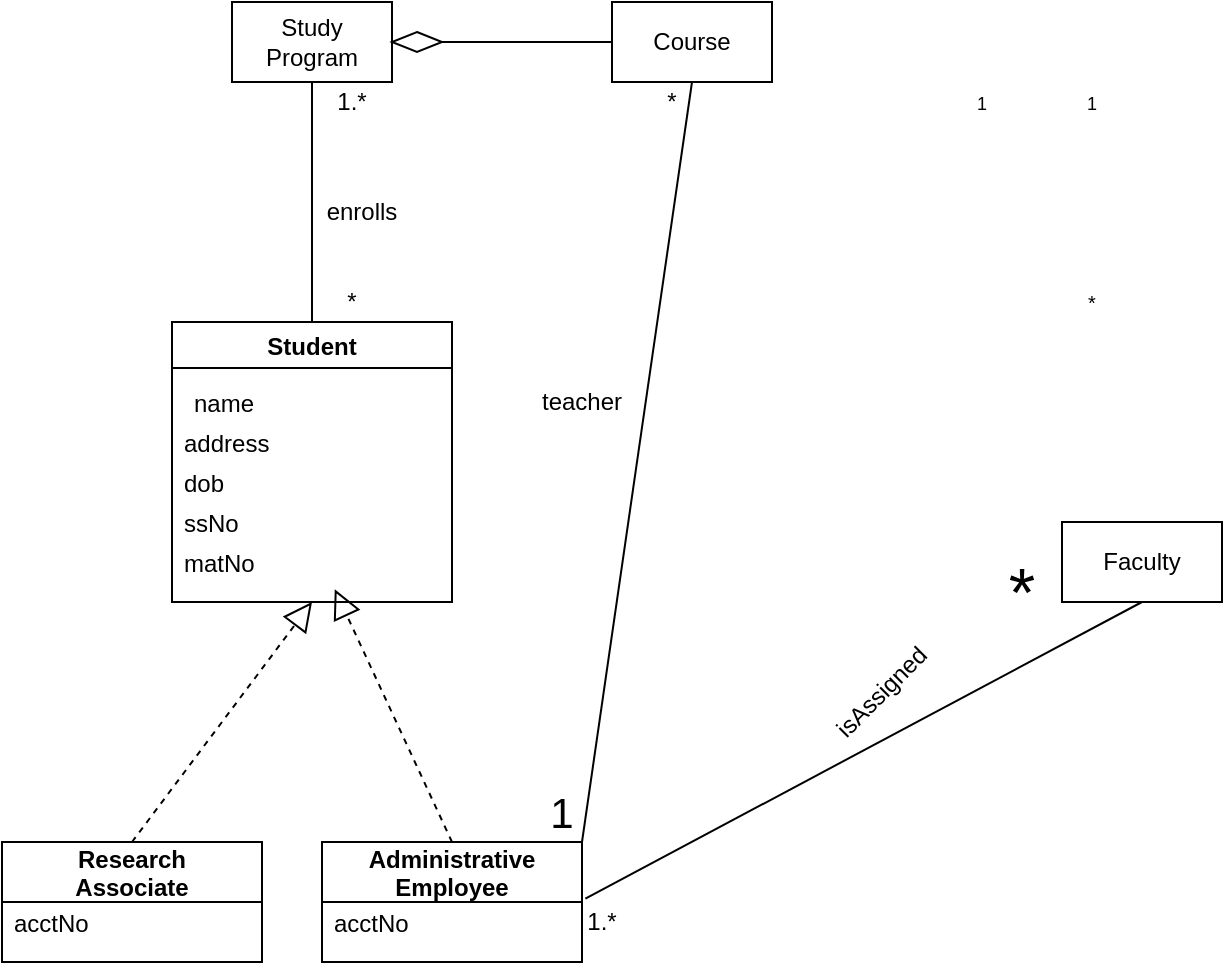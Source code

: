 <mxfile version="18.0.3" type="device" pages="2"><diagram id="C5RBs43oDa-KdzZeNtuy" name="Page-1"><mxGraphModel dx="1038" dy="556" grid="1" gridSize="10" guides="1" tooltips="1" connect="1" arrows="1" fold="1" page="1" pageScale="1" pageWidth="827" pageHeight="1169" math="0" shadow="0"><root><mxCell id="WIyWlLk6GJQsqaUBKTNV-0"/><mxCell id="WIyWlLk6GJQsqaUBKTNV-1" parent="WIyWlLk6GJQsqaUBKTNV-0"/><mxCell id="u--RpyU6o1zqiAnoJLtL-0" value="Study Program" style="rounded=0;whiteSpace=wrap;html=1;" parent="WIyWlLk6GJQsqaUBKTNV-1" vertex="1"><mxGeometry x="165" y="200" width="80" height="40" as="geometry"/></mxCell><mxCell id="u--RpyU6o1zqiAnoJLtL-1" value="Course" style="rounded=0;whiteSpace=wrap;html=1;" parent="WIyWlLk6GJQsqaUBKTNV-1" vertex="1"><mxGeometry x="355" y="200" width="80" height="40" as="geometry"/></mxCell><mxCell id="u--RpyU6o1zqiAnoJLtL-2" value="Student" style="swimlane;" parent="WIyWlLk6GJQsqaUBKTNV-1" vertex="1"><mxGeometry x="135" y="360" width="140" height="140" as="geometry"/></mxCell><mxCell id="u--RpyU6o1zqiAnoJLtL-6" value="address" style="text;strokeColor=none;fillColor=none;align=left;verticalAlign=middle;spacingLeft=4;spacingRight=4;overflow=hidden;points=[[0,0.5],[1,0.5]];portConstraint=eastwest;rotatable=0;" parent="u--RpyU6o1zqiAnoJLtL-2" vertex="1"><mxGeometry y="50" width="130" height="20" as="geometry"/></mxCell><mxCell id="u--RpyU6o1zqiAnoJLtL-7" value="dob" style="text;strokeColor=none;fillColor=none;align=left;verticalAlign=middle;spacingLeft=4;spacingRight=4;overflow=hidden;points=[[0,0.5],[1,0.5]];portConstraint=eastwest;rotatable=0;" parent="u--RpyU6o1zqiAnoJLtL-2" vertex="1"><mxGeometry y="70" width="130" height="20" as="geometry"/></mxCell><mxCell id="u--RpyU6o1zqiAnoJLtL-8" value="ssNo" style="text;strokeColor=none;fillColor=none;align=left;verticalAlign=middle;spacingLeft=4;spacingRight=4;overflow=hidden;points=[[0,0.5],[1,0.5]];portConstraint=eastwest;rotatable=0;" parent="u--RpyU6o1zqiAnoJLtL-2" vertex="1"><mxGeometry y="90" width="130" height="20" as="geometry"/></mxCell><mxCell id="u--RpyU6o1zqiAnoJLtL-9" value="matNo" style="text;strokeColor=none;fillColor=none;align=left;verticalAlign=middle;spacingLeft=4;spacingRight=4;overflow=hidden;points=[[0,0.5],[1,0.5]];portConstraint=eastwest;rotatable=0;" parent="u--RpyU6o1zqiAnoJLtL-2" vertex="1"><mxGeometry y="110" width="130" height="20" as="geometry"/></mxCell><mxCell id="u--RpyU6o1zqiAnoJLtL-3" value="Research &#10;Associate" style="swimlane;startSize=30;" parent="WIyWlLk6GJQsqaUBKTNV-1" vertex="1"><mxGeometry x="50" y="620" width="130" height="60" as="geometry"/></mxCell><mxCell id="u--RpyU6o1zqiAnoJLtL-18" value="acctNo" style="text;strokeColor=none;fillColor=none;align=left;verticalAlign=middle;spacingLeft=4;spacingRight=4;overflow=hidden;points=[[0,0.5],[1,0.5]];portConstraint=eastwest;rotatable=0;" parent="u--RpyU6o1zqiAnoJLtL-3" vertex="1"><mxGeometry y="30" width="130" height="20" as="geometry"/></mxCell><mxCell id="u--RpyU6o1zqiAnoJLtL-4" value="Administrative&#10;Employee" style="swimlane;startSize=30;" parent="WIyWlLk6GJQsqaUBKTNV-1" vertex="1"><mxGeometry x="210" y="620" width="130" height="60" as="geometry"/></mxCell><mxCell id="u--RpyU6o1zqiAnoJLtL-23" value="acctNo" style="text;strokeColor=none;fillColor=none;align=left;verticalAlign=middle;spacingLeft=4;spacingRight=4;overflow=hidden;points=[[0,0.5],[1,0.5]];portConstraint=eastwest;rotatable=0;" parent="u--RpyU6o1zqiAnoJLtL-4" vertex="1"><mxGeometry y="30" width="130" height="20" as="geometry"/></mxCell><mxCell id="u--RpyU6o1zqiAnoJLtL-5" value="name" style="text;strokeColor=none;fillColor=none;align=left;verticalAlign=middle;spacingLeft=4;spacingRight=4;overflow=hidden;points=[[0,0.5],[1,0.5]];portConstraint=eastwest;rotatable=0;" parent="WIyWlLk6GJQsqaUBKTNV-1" vertex="1"><mxGeometry x="140" y="390" width="130" height="20" as="geometry"/></mxCell><mxCell id="u--RpyU6o1zqiAnoJLtL-25" value="" style="endArrow=none;html=1;rounded=0;entryX=0.5;entryY=1;entryDx=0;entryDy=0;" parent="WIyWlLk6GJQsqaUBKTNV-1" source="u--RpyU6o1zqiAnoJLtL-2" target="u--RpyU6o1zqiAnoJLtL-0" edge="1"><mxGeometry width="50" height="50" relative="1" as="geometry"><mxPoint x="370" y="350" as="sourcePoint"/><mxPoint x="420" y="300" as="targetPoint"/></mxGeometry></mxCell><mxCell id="u--RpyU6o1zqiAnoJLtL-27" value="" style="endArrow=none;html=1;rounded=0;exitX=1;exitY=0.5;exitDx=0;exitDy=0;entryX=0;entryY=0.5;entryDx=0;entryDy=0;startArrow=none;" parent="WIyWlLk6GJQsqaUBKTNV-1" source="u--RpyU6o1zqiAnoJLtL-29" target="u--RpyU6o1zqiAnoJLtL-1" edge="1"><mxGeometry width="50" height="50" relative="1" as="geometry"><mxPoint x="370" y="350" as="sourcePoint"/><mxPoint x="420" y="300" as="targetPoint"/></mxGeometry></mxCell><mxCell id="u--RpyU6o1zqiAnoJLtL-28" value="Faculty" style="rounded=0;whiteSpace=wrap;html=1;" parent="WIyWlLk6GJQsqaUBKTNV-1" vertex="1"><mxGeometry x="580" y="460" width="80" height="40" as="geometry"/></mxCell><mxCell id="u--RpyU6o1zqiAnoJLtL-29" value="" style="rhombus;whiteSpace=wrap;html=1;" parent="WIyWlLk6GJQsqaUBKTNV-1" vertex="1"><mxGeometry x="245" y="215" width="25" height="10" as="geometry"/></mxCell><mxCell id="u--RpyU6o1zqiAnoJLtL-30" value="" style="endArrow=none;html=1;rounded=0;exitX=1;exitY=0.5;exitDx=0;exitDy=0;entryX=0;entryY=0.5;entryDx=0;entryDy=0;" parent="WIyWlLk6GJQsqaUBKTNV-1" source="u--RpyU6o1zqiAnoJLtL-0" target="u--RpyU6o1zqiAnoJLtL-29" edge="1"><mxGeometry width="50" height="50" relative="1" as="geometry"><mxPoint x="245" y="220" as="sourcePoint"/><mxPoint x="355" y="220" as="targetPoint"/></mxGeometry></mxCell><mxCell id="u--RpyU6o1zqiAnoJLtL-31" value="" style="endArrow=none;html=1;rounded=0;entryX=0.5;entryY=1;entryDx=0;entryDy=0;startArrow=none;" parent="WIyWlLk6GJQsqaUBKTNV-1" target="u--RpyU6o1zqiAnoJLtL-1" edge="1"><mxGeometry width="50" height="50" relative="1" as="geometry"><mxPoint x="340" y="620" as="sourcePoint"/><mxPoint x="400" y="300" as="targetPoint"/></mxGeometry></mxCell><mxCell id="u--RpyU6o1zqiAnoJLtL-34" value="enrolls" style="text;html=1;strokeColor=none;fillColor=none;align=center;verticalAlign=middle;whiteSpace=wrap;rounded=0;" parent="WIyWlLk6GJQsqaUBKTNV-1" vertex="1"><mxGeometry x="200" y="290" width="60" height="30" as="geometry"/></mxCell><mxCell id="u--RpyU6o1zqiAnoJLtL-35" value="teacher" style="text;html=1;strokeColor=none;fillColor=none;align=center;verticalAlign=middle;whiteSpace=wrap;rounded=0;" parent="WIyWlLk6GJQsqaUBKTNV-1" vertex="1"><mxGeometry x="310" y="385" width="60" height="30" as="geometry"/></mxCell><mxCell id="u--RpyU6o1zqiAnoJLtL-36" value="isAssigned" style="text;html=1;strokeColor=none;fillColor=none;align=center;verticalAlign=middle;whiteSpace=wrap;rounded=0;rotation=-45;" parent="WIyWlLk6GJQsqaUBKTNV-1" vertex="1"><mxGeometry x="460" y="530" width="60" height="30" as="geometry"/></mxCell><mxCell id="u--RpyU6o1zqiAnoJLtL-38" value="1.*" style="text;html=1;strokeColor=none;fillColor=none;align=center;verticalAlign=middle;whiteSpace=wrap;rounded=0;" parent="WIyWlLk6GJQsqaUBKTNV-1" vertex="1"><mxGeometry x="220" y="250" width="10" as="geometry"/></mxCell><mxCell id="u--RpyU6o1zqiAnoJLtL-39" value="*" style="text;html=1;strokeColor=none;fillColor=none;align=center;verticalAlign=middle;whiteSpace=wrap;rounded=0;" parent="WIyWlLk6GJQsqaUBKTNV-1" vertex="1"><mxGeometry x="220" y="350" width="10" as="geometry"/></mxCell><mxCell id="u--RpyU6o1zqiAnoJLtL-42" value="*" style="text;html=1;strokeColor=none;fillColor=none;align=center;verticalAlign=middle;whiteSpace=wrap;rounded=0;" parent="WIyWlLk6GJQsqaUBKTNV-1" vertex="1"><mxGeometry x="380" y="250" width="10" as="geometry"/></mxCell><mxCell id="u--RpyU6o1zqiAnoJLtL-45" value="1.*" style="text;html=1;strokeColor=none;fillColor=none;align=center;verticalAlign=middle;whiteSpace=wrap;rounded=0;" parent="WIyWlLk6GJQsqaUBKTNV-1" vertex="1"><mxGeometry x="330" y="640" width="40" height="40" as="geometry"/></mxCell><mxCell id="u--RpyU6o1zqiAnoJLtL-48" value="&lt;font style=&quot;font-size: 9px;&quot;&gt;1&lt;/font&gt;" style="text;html=1;strokeColor=none;fillColor=none;align=center;verticalAlign=middle;whiteSpace=wrap;rounded=0;" parent="WIyWlLk6GJQsqaUBKTNV-1" vertex="1"><mxGeometry x="510" y="235" width="60" height="30" as="geometry"/></mxCell><mxCell id="u--RpyU6o1zqiAnoJLtL-49" value="&lt;font style=&quot;font-size: 9px;&quot;&gt;1&lt;/font&gt;" style="text;html=1;strokeColor=none;fillColor=none;align=center;verticalAlign=middle;whiteSpace=wrap;rounded=0;" parent="WIyWlLk6GJQsqaUBKTNV-1" vertex="1"><mxGeometry x="565" y="235" width="60" height="30" as="geometry"/></mxCell><mxCell id="u--RpyU6o1zqiAnoJLtL-50" value="&lt;font size=&quot;1&quot;&gt;*&lt;/font&gt;" style="text;html=1;strokeColor=none;fillColor=none;align=center;verticalAlign=middle;whiteSpace=wrap;rounded=0;" parent="WIyWlLk6GJQsqaUBKTNV-1" vertex="1"><mxGeometry x="565" y="335" width="60" height="30" as="geometry"/></mxCell><mxCell id="u--RpyU6o1zqiAnoJLtL-52" value="" style="endArrow=block;dashed=1;endFill=0;endSize=12;html=1;rounded=0;fontSize=9;exitX=0.5;exitY=0;exitDx=0;exitDy=0;entryX=0.5;entryY=1;entryDx=0;entryDy=0;fontStyle=1" parent="WIyWlLk6GJQsqaUBKTNV-1" source="u--RpyU6o1zqiAnoJLtL-3" target="u--RpyU6o1zqiAnoJLtL-2" edge="1"><mxGeometry width="160" relative="1" as="geometry"><mxPoint x="370" y="500" as="sourcePoint"/><mxPoint x="530" y="500" as="targetPoint"/></mxGeometry></mxCell><mxCell id="u--RpyU6o1zqiAnoJLtL-53" value="" style="endArrow=block;dashed=1;endFill=0;endSize=12;html=1;rounded=0;fontSize=9;exitX=0.5;exitY=0;exitDx=0;exitDy=0;entryX=0.626;entryY=1.183;entryDx=0;entryDy=0;fontStyle=1;entryPerimeter=0;" parent="WIyWlLk6GJQsqaUBKTNV-1" source="u--RpyU6o1zqiAnoJLtL-4" target="u--RpyU6o1zqiAnoJLtL-9" edge="1"><mxGeometry width="160" relative="1" as="geometry"><mxPoint x="125" y="630" as="sourcePoint"/><mxPoint x="215" y="510" as="targetPoint"/></mxGeometry></mxCell><mxCell id="u--RpyU6o1zqiAnoJLtL-57" value="&lt;font style=&quot;font-size: 34px;&quot;&gt;*&lt;/font&gt;" style="text;html=1;strokeColor=none;fillColor=none;align=center;verticalAlign=middle;whiteSpace=wrap;rounded=0;fontSize=19;" parent="WIyWlLk6GJQsqaUBKTNV-1" vertex="1"><mxGeometry x="540" y="480" width="40" height="30" as="geometry"/></mxCell><mxCell id="u--RpyU6o1zqiAnoJLtL-58" value="" style="endArrow=none;html=1;rounded=0;exitX=1.013;exitY=-0.083;exitDx=0;exitDy=0;exitPerimeter=0;entryX=0.5;entryY=1;entryDx=0;entryDy=0;" parent="WIyWlLk6GJQsqaUBKTNV-1" source="u--RpyU6o1zqiAnoJLtL-23" target="u--RpyU6o1zqiAnoJLtL-28" edge="1"><mxGeometry width="50" height="50" relative="1" as="geometry"><mxPoint x="341.69" y="648.34" as="sourcePoint"/><mxPoint x="605" y="570" as="targetPoint"/><Array as="points"/></mxGeometry></mxCell><mxCell id="u--RpyU6o1zqiAnoJLtL-59" value="&lt;font style=&quot;font-size: 21px;&quot;&gt;1&lt;/font&gt;" style="text;html=1;strokeColor=none;fillColor=none;align=center;verticalAlign=middle;whiteSpace=wrap;rounded=0;fontSize=19;" parent="WIyWlLk6GJQsqaUBKTNV-1" vertex="1"><mxGeometry x="310" y="590" width="40" height="30" as="geometry"/></mxCell><mxCell id="u--RpyU6o1zqiAnoJLtL-60" value="" style="endArrow=none;html=1;rounded=0;entryX=0.5;entryY=1;entryDx=0;entryDy=0;exitX=1;exitY=0;exitDx=0;exitDy=0;" parent="WIyWlLk6GJQsqaUBKTNV-1" source="u--RpyU6o1zqiAnoJLtL-4" target="u--RpyU6o1zqiAnoJLtL-59" edge="1"><mxGeometry width="50" height="50" relative="1" as="geometry"><mxPoint x="340" y="620" as="sourcePoint"/><mxPoint x="395" y="240" as="targetPoint"/></mxGeometry></mxCell></root></mxGraphModel></diagram><diagram id="QEStuv9tnwBf6ZaOfz3w" name="Page-2"><mxGraphModel dx="868" dy="460" grid="1" gridSize="10" guides="1" tooltips="1" connect="1" arrows="1" fold="1" page="1" pageScale="1" pageWidth="827" pageHeight="1169" math="0" shadow="0"><root><mxCell id="0"/><mxCell id="1" parent="0"/></root></mxGraphModel></diagram></mxfile>